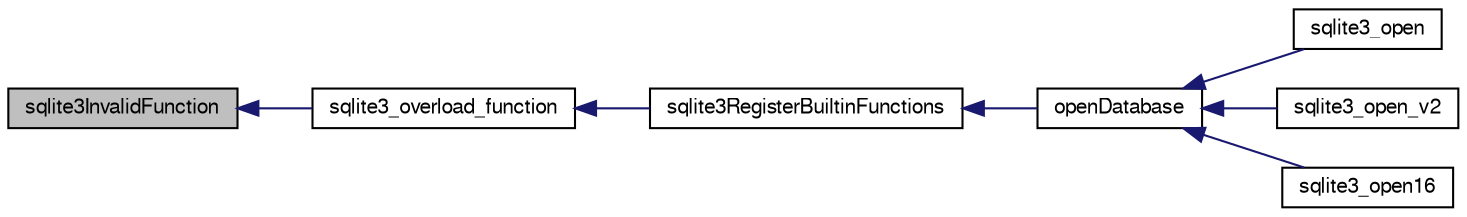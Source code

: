 digraph "sqlite3InvalidFunction"
{
  edge [fontname="FreeSans",fontsize="10",labelfontname="FreeSans",labelfontsize="10"];
  node [fontname="FreeSans",fontsize="10",shape=record];
  rankdir="LR";
  Node570195 [label="sqlite3InvalidFunction",height=0.2,width=0.4,color="black", fillcolor="grey75", style="filled", fontcolor="black"];
  Node570195 -> Node570196 [dir="back",color="midnightblue",fontsize="10",style="solid",fontname="FreeSans"];
  Node570196 [label="sqlite3_overload_function",height=0.2,width=0.4,color="black", fillcolor="white", style="filled",URL="$sqlite3_8h.html#a03692933621e0b16a4a02e1e426cf318"];
  Node570196 -> Node570197 [dir="back",color="midnightblue",fontsize="10",style="solid",fontname="FreeSans"];
  Node570197 [label="sqlite3RegisterBuiltinFunctions",height=0.2,width=0.4,color="black", fillcolor="white", style="filled",URL="$sqlite3_8c.html#aac92d3a6ec24725a7979ee04de350853"];
  Node570197 -> Node570198 [dir="back",color="midnightblue",fontsize="10",style="solid",fontname="FreeSans"];
  Node570198 [label="openDatabase",height=0.2,width=0.4,color="black", fillcolor="white", style="filled",URL="$sqlite3_8c.html#a6a9c3bc3a64234e863413f41db473758"];
  Node570198 -> Node570199 [dir="back",color="midnightblue",fontsize="10",style="solid",fontname="FreeSans"];
  Node570199 [label="sqlite3_open",height=0.2,width=0.4,color="black", fillcolor="white", style="filled",URL="$sqlite3_8h.html#a97ba966ed1acc38409786258268f5f71"];
  Node570198 -> Node570200 [dir="back",color="midnightblue",fontsize="10",style="solid",fontname="FreeSans"];
  Node570200 [label="sqlite3_open_v2",height=0.2,width=0.4,color="black", fillcolor="white", style="filled",URL="$sqlite3_8h.html#a140fe275b6975dc867cea50a65a217c4"];
  Node570198 -> Node570201 [dir="back",color="midnightblue",fontsize="10",style="solid",fontname="FreeSans"];
  Node570201 [label="sqlite3_open16",height=0.2,width=0.4,color="black", fillcolor="white", style="filled",URL="$sqlite3_8h.html#adbc401bb96713f32e553db32f6f3ca33"];
}
